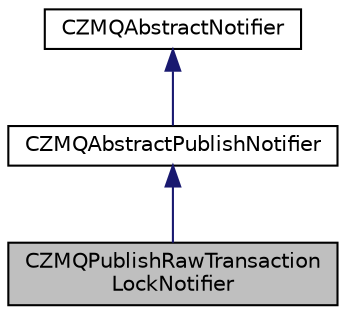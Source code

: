 digraph "CZMQPublishRawTransactionLockNotifier"
{
 // LATEX_PDF_SIZE
  edge [fontname="Helvetica",fontsize="10",labelfontname="Helvetica",labelfontsize="10"];
  node [fontname="Helvetica",fontsize="10",shape=record];
  Node0 [label="CZMQPublishRawTransaction\lLockNotifier",height=0.2,width=0.4,color="black", fillcolor="grey75", style="filled", fontcolor="black",tooltip=" "];
  Node1 -> Node0 [dir="back",color="midnightblue",fontsize="10",style="solid",fontname="Helvetica"];
  Node1 [label="CZMQAbstractPublishNotifier",height=0.2,width=0.4,color="black", fillcolor="white", style="filled",URL="$class_c_z_m_q_abstract_publish_notifier.html",tooltip=" "];
  Node2 -> Node1 [dir="back",color="midnightblue",fontsize="10",style="solid",fontname="Helvetica"];
  Node2 [label="CZMQAbstractNotifier",height=0.2,width=0.4,color="black", fillcolor="white", style="filled",URL="$class_c_z_m_q_abstract_notifier.html",tooltip=" "];
}
